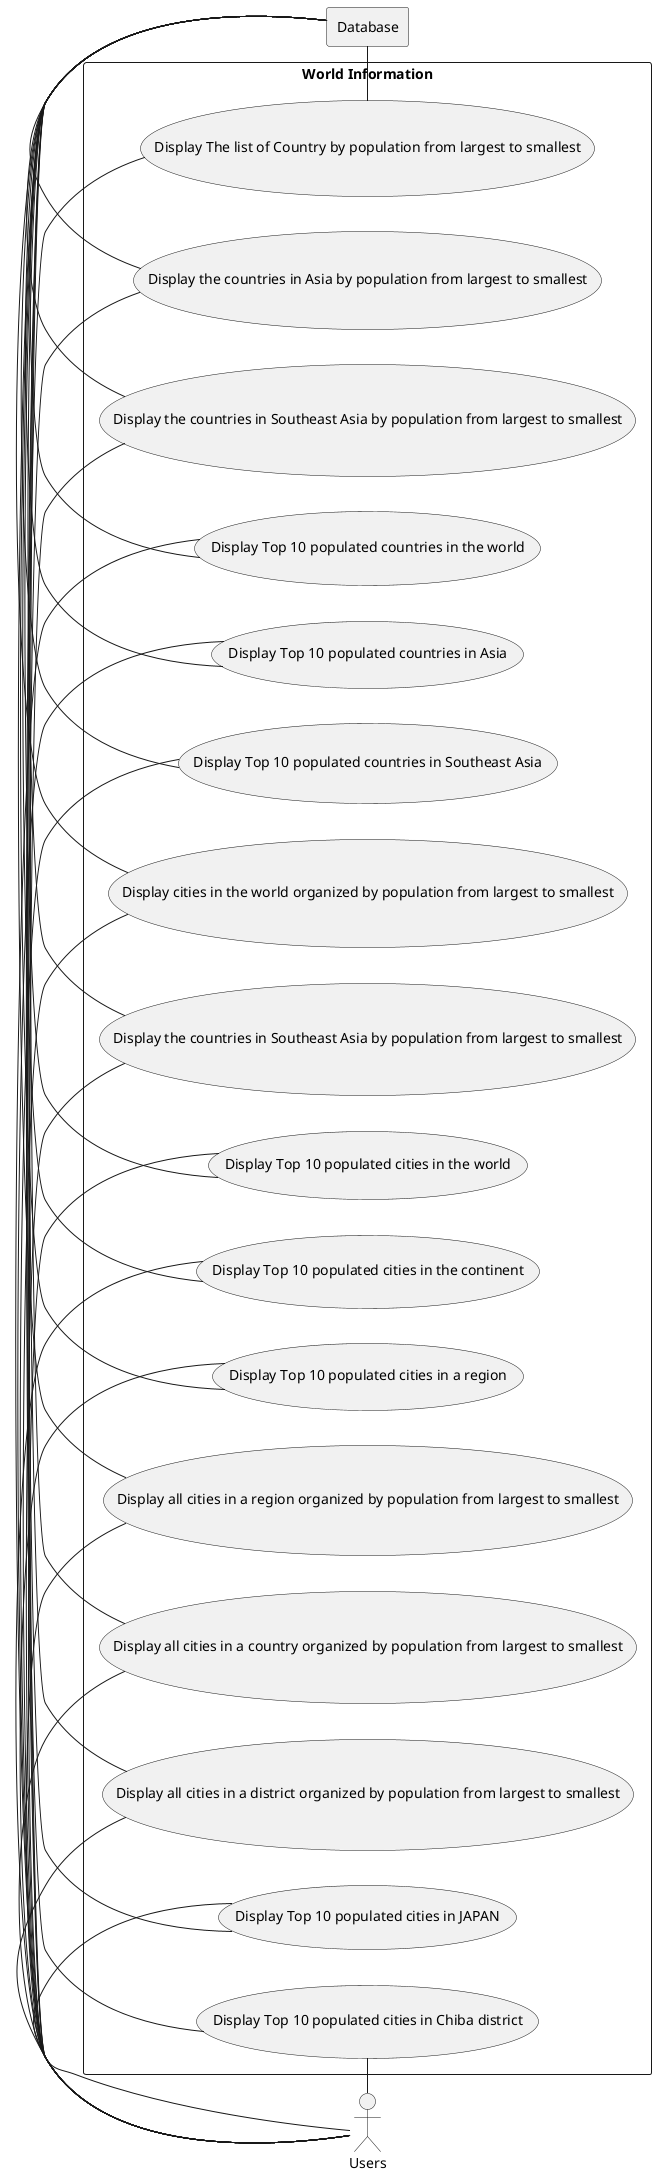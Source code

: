 @startuml

actor Users as "Users"
left to right direction
rectangle Database

rectangle "World Information" {
    usecase UC1 as "Display The list of Country by population from largest to smallest"
    Users - UC1
    UC1 - Database

    usecase UC2 as "Display the countries in Asia by population from largest to smallest"
    Users - UC2
    UC2 - Database

    usecase UC3 as "Display the countries in Southeast Asia by population from largest to smallest"
    Users - UC3
    UC3 - Database

    usecase UC4 as "Display Top 10 populated countries in the world"
    Users - UC4
    UC4 - Database

    usecase UC5 as "Display Top 10 populated countries in Asia"
    Users - UC5
    UC5 - Database

    usecase UC6 as "Display Top 10 populated countries in Southeast Asia"
    Users - UC6
    UC6 - Database

    usecase UC7 as "Display cities in the world organized by population from largest to smallest"
    Users - UC7
    UC7 - Database

    usecase UC8 as "Display the countries in Southeast Asia by population from largest to smallest"
    Users - UC8
    UC8 - Database

     usecase UC9 as "Display Top 10 populated cities in the world"
     Users - UC9
     UC9 - Database

      usecase UC10 as "Display Top 10 populated cities in the continent"
      Users - UC10
      UC10 - Database

      usecase UC11 as "Display Top 10 populated cities in a region"
      Users - UC11
      UC11 - Database

      usecase UC12 as "Display all cities in a region organized by population from largest to smallest"
      Users - UC12
      UC12 - Database

      usecase UC13 as "Display all cities in a country organized by population from largest to smallest"
      Users - UC13
      UC13 - Database

      usecase UC14 as "Display all cities in a district organized by population from largest to smallest"
      Users - UC14
      UC14 - Database

      usecase UC15 as "Display Top 10 populated cities in JAPAN"
      Users - UC15
      UC15 - Database

      usecase UC16 as "Display Top 10 populated cities in Chiba district"
      Users - UC16
      UC16 - Database
}

@enduml
